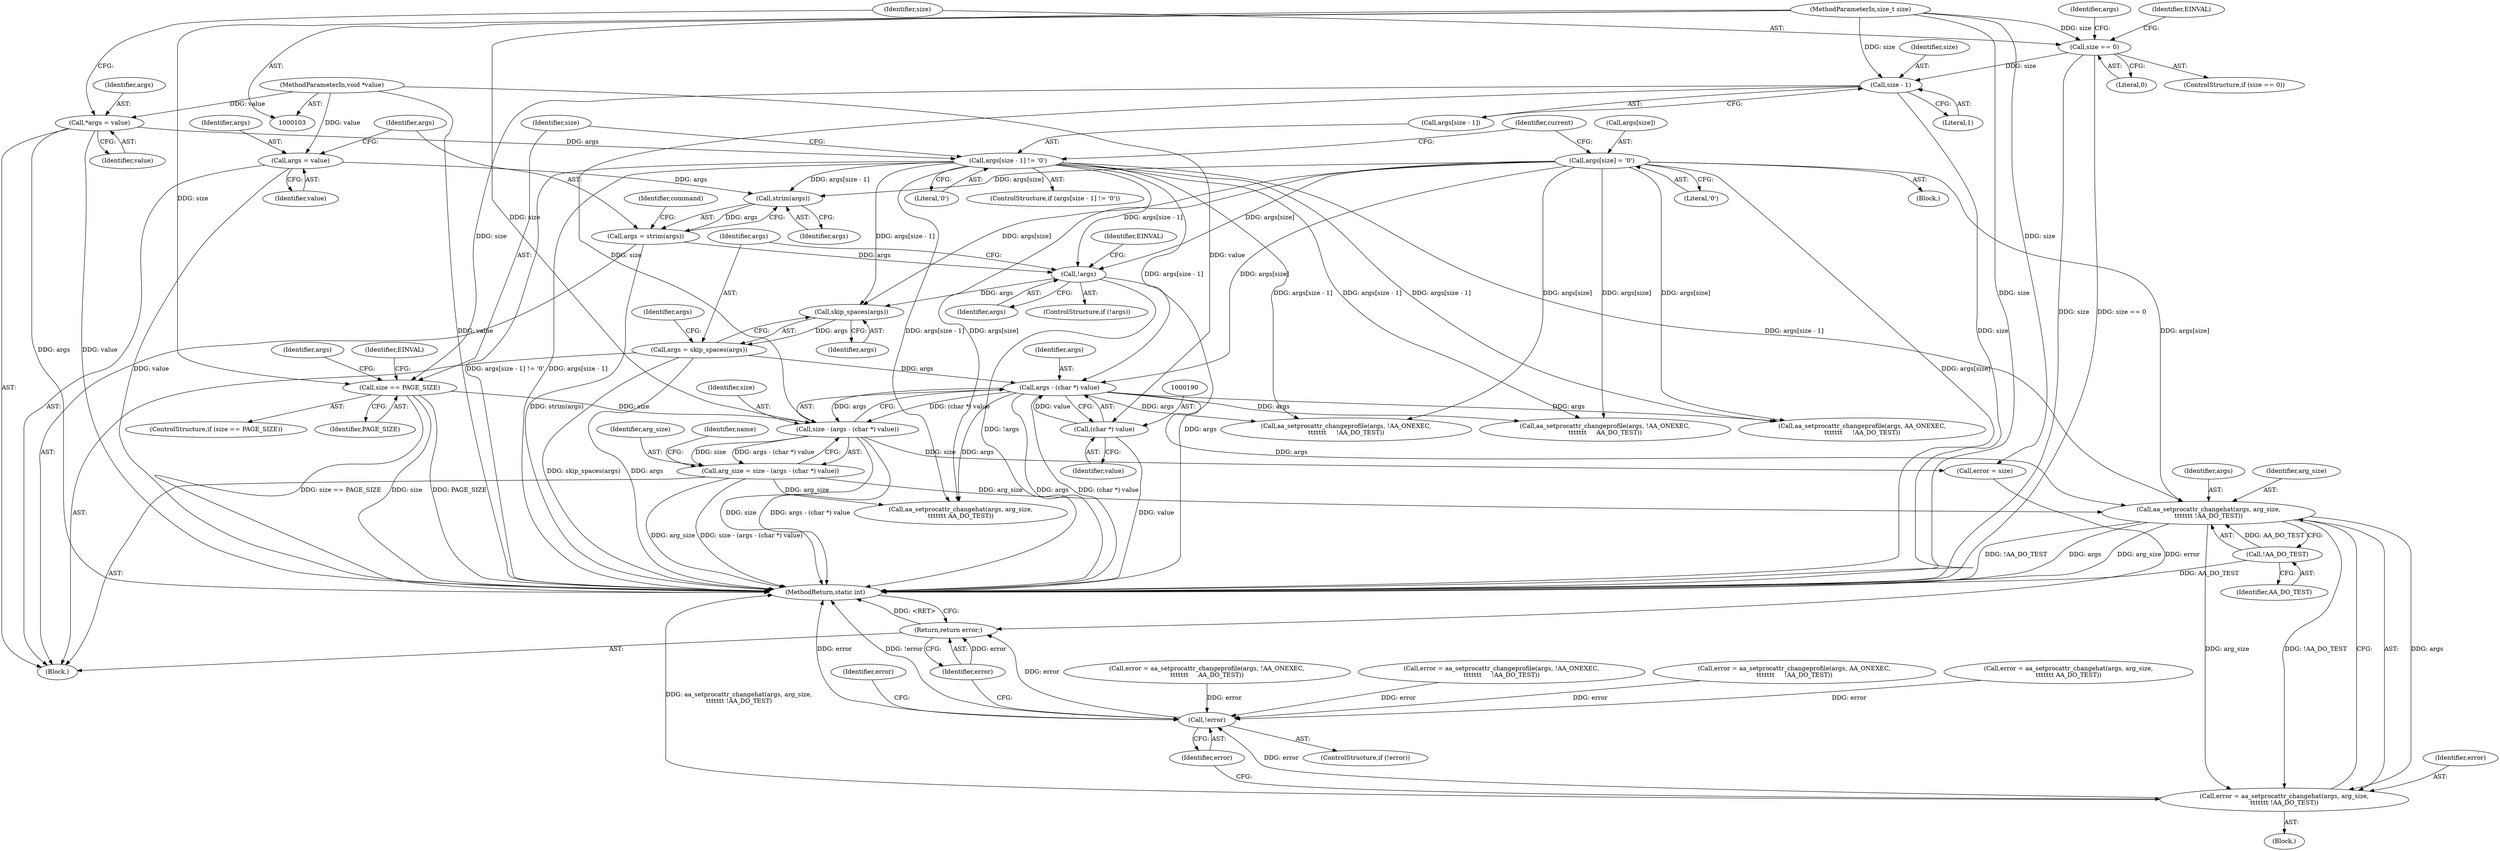 digraph "0_linux_30a46a4647fd1df9cf52e43bf467f0d9265096ca@pointer" {
"1000208" [label="(Call,aa_setprocattr_changehat(args, arg_size,\n\t\t\t\t\t\t\t !AA_DO_TEST))"];
"1000187" [label="(Call,args - (char *) value)"];
"1000141" [label="(Call,args[size] = '\0')"];
"1000126" [label="(Call,args[size - 1] != '\0')"];
"1000113" [label="(Call,*args = value)"];
"1000106" [label="(MethodParameterIn,void *value)"];
"1000172" [label="(Call,args = skip_spaces(args))"];
"1000174" [label="(Call,skip_spaces(args))"];
"1000167" [label="(Call,!args)"];
"1000156" [label="(Call,args = strim(args))"];
"1000158" [label="(Call,strim(args))"];
"1000153" [label="(Call,args = value)"];
"1000189" [label="(Call,(char *) value)"];
"1000183" [label="(Call,arg_size = size - (args - (char *) value))"];
"1000185" [label="(Call,size - (args - (char *) value))"];
"1000129" [label="(Call,size - 1)"];
"1000119" [label="(Call,size == 0)"];
"1000107" [label="(MethodParameterIn,size_t size)"];
"1000135" [label="(Call,size == PAGE_SIZE)"];
"1000211" [label="(Call,!AA_DO_TEST)"];
"1000206" [label="(Call,error = aa_setprocattr_changehat(args, arg_size,\n\t\t\t\t\t\t\t !AA_DO_TEST))"];
"1000288" [label="(Call,!error)"];
"1000293" [label="(Return,return error;)"];
"1000191" [label="(Identifier,value)"];
"1000106" [label="(MethodParameterIn,void *value)"];
"1000140" [label="(Identifier,EINVAL)"];
"1000276" [label="(Call,aa_setprocattr_changeprofile(args, AA_ONEXEC,\n\t\t\t\t\t\t\t     !AA_DO_TEST))"];
"1000288" [label="(Call,!error)"];
"1000223" [label="(Call,aa_setprocattr_changehat(args, arg_size,\n\t\t\t\t\t\t\t AA_DO_TEST))"];
"1000183" [label="(Call,arg_size = size - (args - (char *) value))"];
"1000237" [label="(Call,aa_setprocattr_changeprofile(args, !AA_ONEXEC,\n\t\t\t\t\t\t\t     !AA_DO_TEST))"];
"1000195" [label="(Identifier,name)"];
"1000174" [label="(Call,skip_spaces(args))"];
"1000113" [label="(Call,*args = value)"];
"1000251" [label="(Call,error = aa_setprocattr_changeprofile(args, !AA_ONEXEC,\n\t\t\t\t\t\t\t     AA_DO_TEST))"];
"1000290" [label="(Call,error = size)"];
"1000114" [label="(Identifier,args)"];
"1000179" [label="(Identifier,args)"];
"1000235" [label="(Call,error = aa_setprocattr_changeprofile(args, !AA_ONEXEC,\n\t\t\t\t\t\t\t     !AA_DO_TEST))"];
"1000274" [label="(Call,error = aa_setprocattr_changeprofile(args, AA_ONEXEC,\n\t\t\t\t\t\t\t     !AA_DO_TEST))"];
"1000126" [label="(Call,args[size - 1] != '\0')"];
"1000166" [label="(ControlStructure,if (!args))"];
"1000148" [label="(Identifier,current)"];
"1000293" [label="(Return,return error;)"];
"1000118" [label="(ControlStructure,if (size == 0))"];
"1000206" [label="(Call,error = aa_setprocattr_changehat(args, arg_size,\n\t\t\t\t\t\t\t !AA_DO_TEST))"];
"1000125" [label="(ControlStructure,if (args[size - 1] != '\0'))"];
"1000187" [label="(Call,args - (char *) value)"];
"1000173" [label="(Identifier,args)"];
"1000211" [label="(Call,!AA_DO_TEST)"];
"1000336" [label="(MethodReturn,static int)"];
"1000207" [label="(Identifier,error)"];
"1000128" [label="(Identifier,args)"];
"1000108" [label="(Block,)"];
"1000107" [label="(MethodParameterIn,size_t size)"];
"1000158" [label="(Call,strim(args))"];
"1000205" [label="(Block,)"];
"1000133" [label="(Block,)"];
"1000221" [label="(Call,error = aa_setprocattr_changehat(args, arg_size,\n\t\t\t\t\t\t\t AA_DO_TEST))"];
"1000208" [label="(Call,aa_setprocattr_changehat(args, arg_size,\n\t\t\t\t\t\t\t !AA_DO_TEST))"];
"1000209" [label="(Identifier,args)"];
"1000154" [label="(Identifier,args)"];
"1000186" [label="(Identifier,size)"];
"1000294" [label="(Identifier,error)"];
"1000210" [label="(Identifier,arg_size)"];
"1000287" [label="(ControlStructure,if (!error))"];
"1000171" [label="(Identifier,EINVAL)"];
"1000136" [label="(Identifier,size)"];
"1000253" [label="(Call,aa_setprocattr_changeprofile(args, !AA_ONEXEC,\n\t\t\t\t\t\t\t     AA_DO_TEST))"];
"1000131" [label="(Literal,1)"];
"1000115" [label="(Identifier,value)"];
"1000129" [label="(Call,size - 1)"];
"1000167" [label="(Call,!args)"];
"1000137" [label="(Identifier,PAGE_SIZE)"];
"1000153" [label="(Call,args = value)"];
"1000121" [label="(Literal,0)"];
"1000143" [label="(Identifier,args)"];
"1000212" [label="(Identifier,AA_DO_TEST)"];
"1000289" [label="(Identifier,error)"];
"1000142" [label="(Call,args[size])"];
"1000185" [label="(Call,size - (args - (char *) value))"];
"1000188" [label="(Identifier,args)"];
"1000155" [label="(Identifier,value)"];
"1000130" [label="(Identifier,size)"];
"1000135" [label="(Call,size == PAGE_SIZE)"];
"1000157" [label="(Identifier,args)"];
"1000161" [label="(Identifier,command)"];
"1000156" [label="(Call,args = strim(args))"];
"1000134" [label="(ControlStructure,if (size == PAGE_SIZE))"];
"1000132" [label="(Literal,'\0')"];
"1000184" [label="(Identifier,arg_size)"];
"1000127" [label="(Call,args[size - 1])"];
"1000189" [label="(Call,(char *) value)"];
"1000291" [label="(Identifier,error)"];
"1000175" [label="(Identifier,args)"];
"1000141" [label="(Call,args[size] = '\0')"];
"1000120" [label="(Identifier,size)"];
"1000168" [label="(Identifier,args)"];
"1000159" [label="(Identifier,args)"];
"1000124" [label="(Identifier,EINVAL)"];
"1000119" [label="(Call,size == 0)"];
"1000172" [label="(Call,args = skip_spaces(args))"];
"1000145" [label="(Literal,'\0')"];
"1000208" -> "1000206"  [label="AST: "];
"1000208" -> "1000211"  [label="CFG: "];
"1000209" -> "1000208"  [label="AST: "];
"1000210" -> "1000208"  [label="AST: "];
"1000211" -> "1000208"  [label="AST: "];
"1000206" -> "1000208"  [label="CFG: "];
"1000208" -> "1000336"  [label="DDG: args"];
"1000208" -> "1000336"  [label="DDG: arg_size"];
"1000208" -> "1000336"  [label="DDG: !AA_DO_TEST"];
"1000208" -> "1000206"  [label="DDG: args"];
"1000208" -> "1000206"  [label="DDG: arg_size"];
"1000208" -> "1000206"  [label="DDG: !AA_DO_TEST"];
"1000187" -> "1000208"  [label="DDG: args"];
"1000141" -> "1000208"  [label="DDG: args[size]"];
"1000126" -> "1000208"  [label="DDG: args[size - 1]"];
"1000183" -> "1000208"  [label="DDG: arg_size"];
"1000211" -> "1000208"  [label="DDG: AA_DO_TEST"];
"1000187" -> "1000185"  [label="AST: "];
"1000187" -> "1000189"  [label="CFG: "];
"1000188" -> "1000187"  [label="AST: "];
"1000189" -> "1000187"  [label="AST: "];
"1000185" -> "1000187"  [label="CFG: "];
"1000187" -> "1000336"  [label="DDG: args"];
"1000187" -> "1000336"  [label="DDG: (char *) value"];
"1000187" -> "1000185"  [label="DDG: args"];
"1000187" -> "1000185"  [label="DDG: (char *) value"];
"1000141" -> "1000187"  [label="DDG: args[size]"];
"1000126" -> "1000187"  [label="DDG: args[size - 1]"];
"1000172" -> "1000187"  [label="DDG: args"];
"1000189" -> "1000187"  [label="DDG: value"];
"1000187" -> "1000223"  [label="DDG: args"];
"1000187" -> "1000237"  [label="DDG: args"];
"1000187" -> "1000253"  [label="DDG: args"];
"1000187" -> "1000276"  [label="DDG: args"];
"1000141" -> "1000133"  [label="AST: "];
"1000141" -> "1000145"  [label="CFG: "];
"1000142" -> "1000141"  [label="AST: "];
"1000145" -> "1000141"  [label="AST: "];
"1000148" -> "1000141"  [label="CFG: "];
"1000141" -> "1000336"  [label="DDG: args[size]"];
"1000141" -> "1000158"  [label="DDG: args[size]"];
"1000141" -> "1000167"  [label="DDG: args[size]"];
"1000141" -> "1000174"  [label="DDG: args[size]"];
"1000141" -> "1000223"  [label="DDG: args[size]"];
"1000141" -> "1000237"  [label="DDG: args[size]"];
"1000141" -> "1000253"  [label="DDG: args[size]"];
"1000141" -> "1000276"  [label="DDG: args[size]"];
"1000126" -> "1000125"  [label="AST: "];
"1000126" -> "1000132"  [label="CFG: "];
"1000127" -> "1000126"  [label="AST: "];
"1000132" -> "1000126"  [label="AST: "];
"1000136" -> "1000126"  [label="CFG: "];
"1000148" -> "1000126"  [label="CFG: "];
"1000126" -> "1000336"  [label="DDG: args[size - 1] != '\0'"];
"1000126" -> "1000336"  [label="DDG: args[size - 1]"];
"1000113" -> "1000126"  [label="DDG: args"];
"1000126" -> "1000158"  [label="DDG: args[size - 1]"];
"1000126" -> "1000167"  [label="DDG: args[size - 1]"];
"1000126" -> "1000174"  [label="DDG: args[size - 1]"];
"1000126" -> "1000223"  [label="DDG: args[size - 1]"];
"1000126" -> "1000237"  [label="DDG: args[size - 1]"];
"1000126" -> "1000253"  [label="DDG: args[size - 1]"];
"1000126" -> "1000276"  [label="DDG: args[size - 1]"];
"1000113" -> "1000108"  [label="AST: "];
"1000113" -> "1000115"  [label="CFG: "];
"1000114" -> "1000113"  [label="AST: "];
"1000115" -> "1000113"  [label="AST: "];
"1000120" -> "1000113"  [label="CFG: "];
"1000113" -> "1000336"  [label="DDG: args"];
"1000113" -> "1000336"  [label="DDG: value"];
"1000106" -> "1000113"  [label="DDG: value"];
"1000106" -> "1000103"  [label="AST: "];
"1000106" -> "1000336"  [label="DDG: value"];
"1000106" -> "1000153"  [label="DDG: value"];
"1000106" -> "1000189"  [label="DDG: value"];
"1000172" -> "1000108"  [label="AST: "];
"1000172" -> "1000174"  [label="CFG: "];
"1000173" -> "1000172"  [label="AST: "];
"1000174" -> "1000172"  [label="AST: "];
"1000179" -> "1000172"  [label="CFG: "];
"1000172" -> "1000336"  [label="DDG: args"];
"1000172" -> "1000336"  [label="DDG: skip_spaces(args)"];
"1000174" -> "1000172"  [label="DDG: args"];
"1000174" -> "1000175"  [label="CFG: "];
"1000175" -> "1000174"  [label="AST: "];
"1000167" -> "1000174"  [label="DDG: args"];
"1000167" -> "1000166"  [label="AST: "];
"1000167" -> "1000168"  [label="CFG: "];
"1000168" -> "1000167"  [label="AST: "];
"1000171" -> "1000167"  [label="CFG: "];
"1000173" -> "1000167"  [label="CFG: "];
"1000167" -> "1000336"  [label="DDG: args"];
"1000167" -> "1000336"  [label="DDG: !args"];
"1000156" -> "1000167"  [label="DDG: args"];
"1000156" -> "1000108"  [label="AST: "];
"1000156" -> "1000158"  [label="CFG: "];
"1000157" -> "1000156"  [label="AST: "];
"1000158" -> "1000156"  [label="AST: "];
"1000161" -> "1000156"  [label="CFG: "];
"1000156" -> "1000336"  [label="DDG: strim(args)"];
"1000158" -> "1000156"  [label="DDG: args"];
"1000158" -> "1000159"  [label="CFG: "];
"1000159" -> "1000158"  [label="AST: "];
"1000153" -> "1000158"  [label="DDG: args"];
"1000153" -> "1000108"  [label="AST: "];
"1000153" -> "1000155"  [label="CFG: "];
"1000154" -> "1000153"  [label="AST: "];
"1000155" -> "1000153"  [label="AST: "];
"1000157" -> "1000153"  [label="CFG: "];
"1000153" -> "1000336"  [label="DDG: value"];
"1000189" -> "1000191"  [label="CFG: "];
"1000190" -> "1000189"  [label="AST: "];
"1000191" -> "1000189"  [label="AST: "];
"1000189" -> "1000336"  [label="DDG: value"];
"1000183" -> "1000108"  [label="AST: "];
"1000183" -> "1000185"  [label="CFG: "];
"1000184" -> "1000183"  [label="AST: "];
"1000185" -> "1000183"  [label="AST: "];
"1000195" -> "1000183"  [label="CFG: "];
"1000183" -> "1000336"  [label="DDG: size - (args - (char *) value)"];
"1000183" -> "1000336"  [label="DDG: arg_size"];
"1000185" -> "1000183"  [label="DDG: size"];
"1000185" -> "1000183"  [label="DDG: args - (char *) value"];
"1000183" -> "1000223"  [label="DDG: arg_size"];
"1000186" -> "1000185"  [label="AST: "];
"1000185" -> "1000336"  [label="DDG: size"];
"1000185" -> "1000336"  [label="DDG: args - (char *) value"];
"1000129" -> "1000185"  [label="DDG: size"];
"1000135" -> "1000185"  [label="DDG: size"];
"1000107" -> "1000185"  [label="DDG: size"];
"1000185" -> "1000290"  [label="DDG: size"];
"1000129" -> "1000127"  [label="AST: "];
"1000129" -> "1000131"  [label="CFG: "];
"1000130" -> "1000129"  [label="AST: "];
"1000131" -> "1000129"  [label="AST: "];
"1000127" -> "1000129"  [label="CFG: "];
"1000129" -> "1000336"  [label="DDG: size"];
"1000119" -> "1000129"  [label="DDG: size"];
"1000107" -> "1000129"  [label="DDG: size"];
"1000129" -> "1000135"  [label="DDG: size"];
"1000119" -> "1000118"  [label="AST: "];
"1000119" -> "1000121"  [label="CFG: "];
"1000120" -> "1000119"  [label="AST: "];
"1000121" -> "1000119"  [label="AST: "];
"1000124" -> "1000119"  [label="CFG: "];
"1000128" -> "1000119"  [label="CFG: "];
"1000119" -> "1000336"  [label="DDG: size"];
"1000119" -> "1000336"  [label="DDG: size == 0"];
"1000107" -> "1000119"  [label="DDG: size"];
"1000107" -> "1000103"  [label="AST: "];
"1000107" -> "1000336"  [label="DDG: size"];
"1000107" -> "1000135"  [label="DDG: size"];
"1000107" -> "1000290"  [label="DDG: size"];
"1000135" -> "1000134"  [label="AST: "];
"1000135" -> "1000137"  [label="CFG: "];
"1000136" -> "1000135"  [label="AST: "];
"1000137" -> "1000135"  [label="AST: "];
"1000140" -> "1000135"  [label="CFG: "];
"1000143" -> "1000135"  [label="CFG: "];
"1000135" -> "1000336"  [label="DDG: size == PAGE_SIZE"];
"1000135" -> "1000336"  [label="DDG: size"];
"1000135" -> "1000336"  [label="DDG: PAGE_SIZE"];
"1000211" -> "1000212"  [label="CFG: "];
"1000212" -> "1000211"  [label="AST: "];
"1000211" -> "1000336"  [label="DDG: AA_DO_TEST"];
"1000206" -> "1000205"  [label="AST: "];
"1000207" -> "1000206"  [label="AST: "];
"1000289" -> "1000206"  [label="CFG: "];
"1000206" -> "1000336"  [label="DDG: aa_setprocattr_changehat(args, arg_size,\n\t\t\t\t\t\t\t !AA_DO_TEST)"];
"1000206" -> "1000288"  [label="DDG: error"];
"1000288" -> "1000287"  [label="AST: "];
"1000288" -> "1000289"  [label="CFG: "];
"1000289" -> "1000288"  [label="AST: "];
"1000291" -> "1000288"  [label="CFG: "];
"1000294" -> "1000288"  [label="CFG: "];
"1000288" -> "1000336"  [label="DDG: error"];
"1000288" -> "1000336"  [label="DDG: !error"];
"1000251" -> "1000288"  [label="DDG: error"];
"1000221" -> "1000288"  [label="DDG: error"];
"1000235" -> "1000288"  [label="DDG: error"];
"1000274" -> "1000288"  [label="DDG: error"];
"1000288" -> "1000293"  [label="DDG: error"];
"1000293" -> "1000108"  [label="AST: "];
"1000293" -> "1000294"  [label="CFG: "];
"1000294" -> "1000293"  [label="AST: "];
"1000336" -> "1000293"  [label="CFG: "];
"1000293" -> "1000336"  [label="DDG: <RET>"];
"1000294" -> "1000293"  [label="DDG: error"];
"1000290" -> "1000293"  [label="DDG: error"];
}
